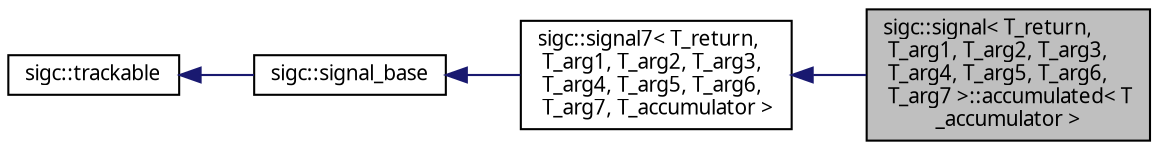 digraph "sigc::signal&lt; T_return, T_arg1, T_arg2, T_arg3, T_arg4, T_arg5, T_arg6, T_arg7 &gt;::accumulated&lt; T_accumulator &gt;"
{
  edge [fontname="Sans",fontsize="10",labelfontname="Sans",labelfontsize="10"];
  node [fontname="Sans",fontsize="10",shape=record];
  rankdir="LR";
  Node1 [label="sigc::signal\< T_return,\l T_arg1, T_arg2, T_arg3,\l T_arg4, T_arg5, T_arg6,\l T_arg7 \>::accumulated\< T\l_accumulator \>",height=0.2,width=0.4,color="black", fillcolor="grey75", style="filled" fontcolor="black"];
  Node2 -> Node1 [dir="back",color="midnightblue",fontsize="10",style="solid",fontname="Sans"];
  Node2 [label="sigc::signal7\< T_return,\l T_arg1, T_arg2, T_arg3,\l T_arg4, T_arg5, T_arg6,\l T_arg7, T_accumulator \>",height=0.2,width=0.4,color="black", fillcolor="white", style="filled",URL="$classsigc_1_1signal7.html",tooltip="Signal declaration."];
  Node3 -> Node2 [dir="back",color="midnightblue",fontsize="10",style="solid",fontname="Sans"];
  Node3 [label="sigc::signal_base",height=0.2,width=0.4,color="black", fillcolor="white", style="filled",URL="$structsigc_1_1signal__base.html",tooltip="Base class for the sigc::signal# templates."];
  Node4 -> Node3 [dir="back",color="midnightblue",fontsize="10",style="solid",fontname="Sans"];
  Node4 [label="sigc::trackable",height=0.2,width=0.4,color="black", fillcolor="white", style="filled",URL="$structsigc_1_1trackable.html",tooltip="Base class for objects with auto-disconnection."];
}
